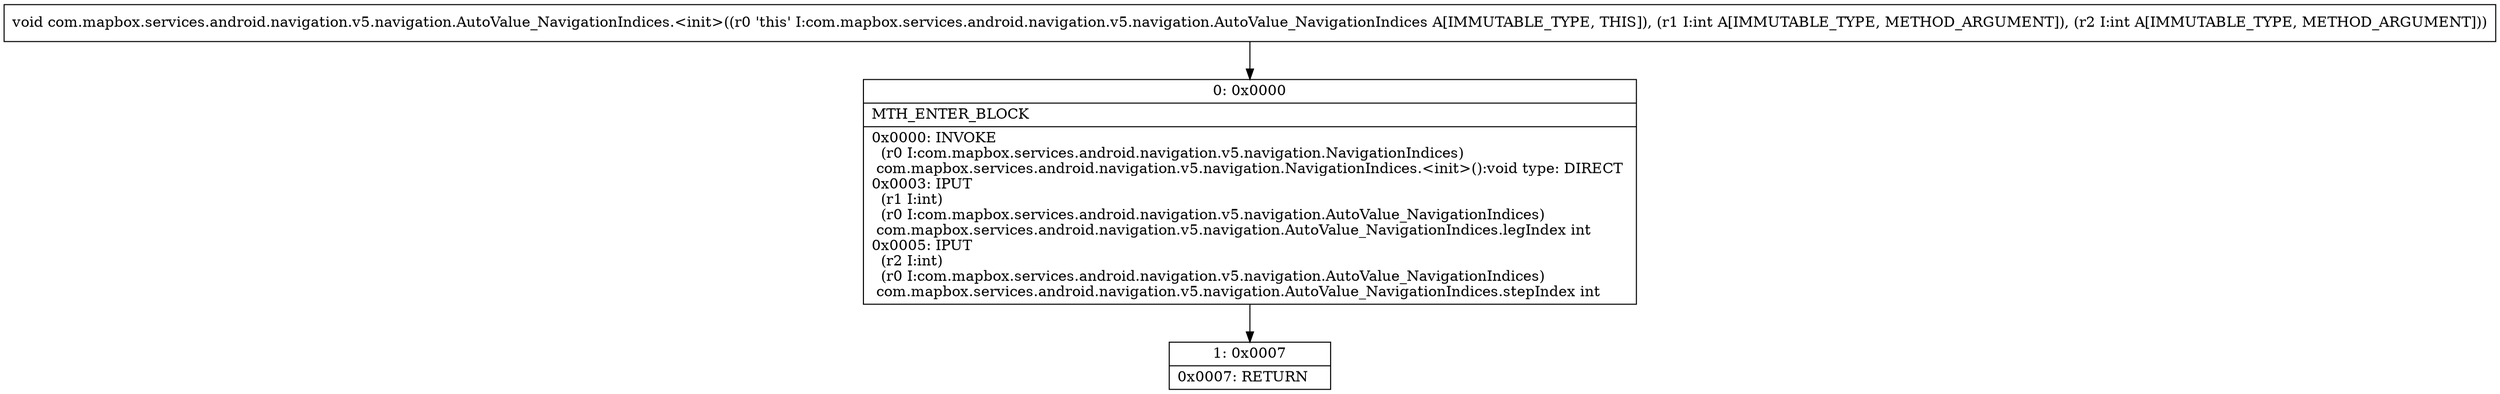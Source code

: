 digraph "CFG forcom.mapbox.services.android.navigation.v5.navigation.AutoValue_NavigationIndices.\<init\>(II)V" {
Node_0 [shape=record,label="{0\:\ 0x0000|MTH_ENTER_BLOCK\l|0x0000: INVOKE  \l  (r0 I:com.mapbox.services.android.navigation.v5.navigation.NavigationIndices)\l com.mapbox.services.android.navigation.v5.navigation.NavigationIndices.\<init\>():void type: DIRECT \l0x0003: IPUT  \l  (r1 I:int)\l  (r0 I:com.mapbox.services.android.navigation.v5.navigation.AutoValue_NavigationIndices)\l com.mapbox.services.android.navigation.v5.navigation.AutoValue_NavigationIndices.legIndex int \l0x0005: IPUT  \l  (r2 I:int)\l  (r0 I:com.mapbox.services.android.navigation.v5.navigation.AutoValue_NavigationIndices)\l com.mapbox.services.android.navigation.v5.navigation.AutoValue_NavigationIndices.stepIndex int \l}"];
Node_1 [shape=record,label="{1\:\ 0x0007|0x0007: RETURN   \l}"];
MethodNode[shape=record,label="{void com.mapbox.services.android.navigation.v5.navigation.AutoValue_NavigationIndices.\<init\>((r0 'this' I:com.mapbox.services.android.navigation.v5.navigation.AutoValue_NavigationIndices A[IMMUTABLE_TYPE, THIS]), (r1 I:int A[IMMUTABLE_TYPE, METHOD_ARGUMENT]), (r2 I:int A[IMMUTABLE_TYPE, METHOD_ARGUMENT])) }"];
MethodNode -> Node_0;
Node_0 -> Node_1;
}

